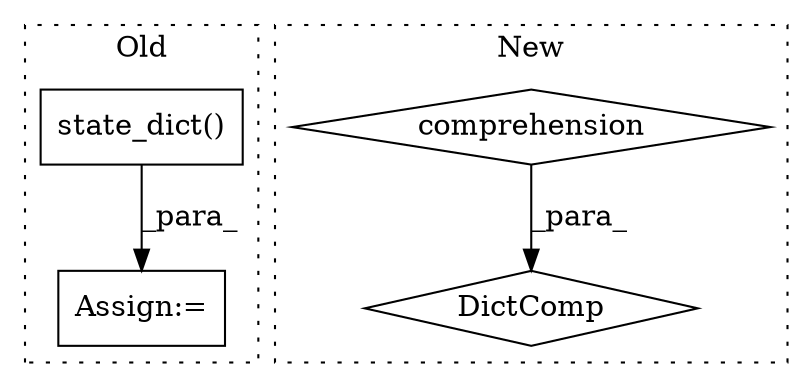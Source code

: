 digraph G {
subgraph cluster0 {
1 [label="state_dict()" a="75" s="29167" l="38" shape="box"];
4 [label="Assign:=" a="68" s="29164" l="3" shape="box"];
label = "Old";
style="dotted";
}
subgraph cluster1 {
2 [label="DictComp" a="84" s="26875" l="74" shape="diamond"];
3 [label="comprehension" a="45" s="26904" l="3" shape="diamond"];
label = "New";
style="dotted";
}
1 -> 4 [label="_para_"];
3 -> 2 [label="_para_"];
}